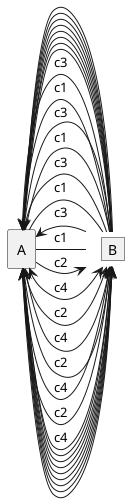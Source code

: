 @startuml
rectangle A {
}
map B {
}

A -- B
A -> B
A <- B
A <-> B
A -- B : c1
A -> B : c2
A <- B : c3
A <-> B : c4

"A" -- B
"A" -> B
"A" <- B
"A" <-> B
"A" -- B : c1
"A" -> B : c2
"A" <- B : c3
"A" <-> B : c4

A -- "B"
A -> "B"
A <- "B"
A <-> "B"
A -- "B" : c1
A -> "B" : c2
A <- "B" : c3
A <-> "B" : c4

"A" -- "B"
"A" -> "B"
"A" <- "B"
"A" <-> "B"
"A" -- "B" : c1
"A" -> "B" : c2
"A" <- "B" :c3
"A" <-> "B" :	c4
@enduml
